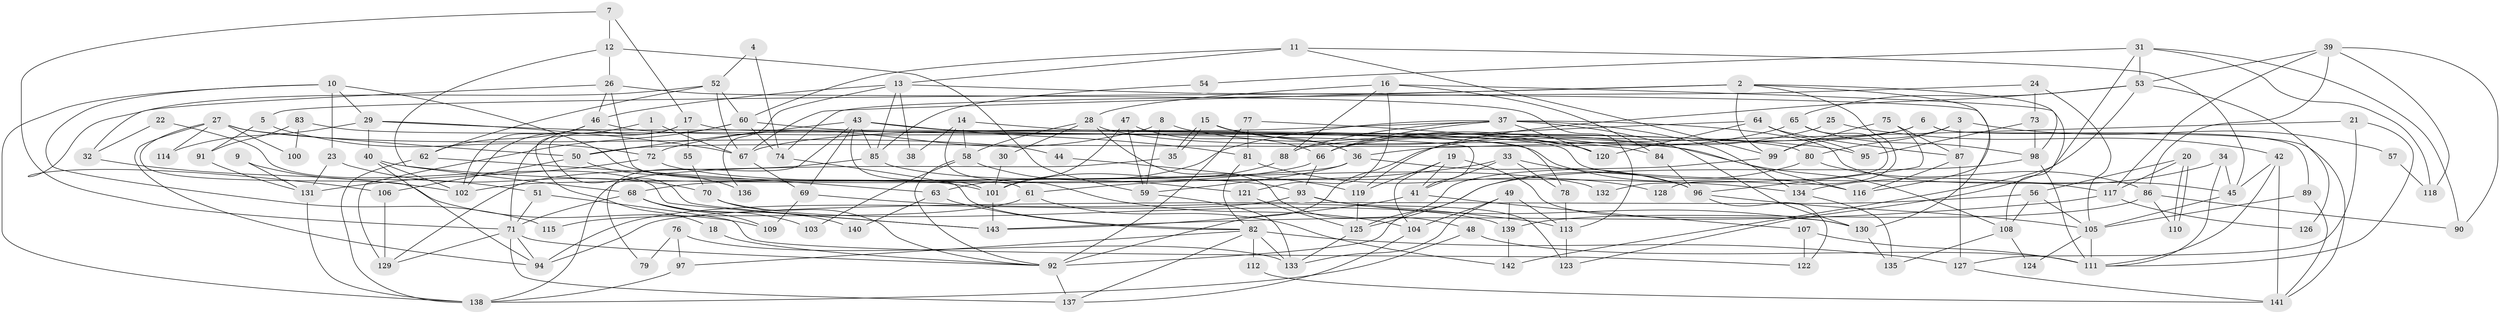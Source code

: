 // coarse degree distribution, {7: 0.09523809523809523, 11: 0.07142857142857142, 3: 0.19047619047619047, 10: 0.07142857142857142, 13: 0.09523809523809523, 8: 0.11904761904761904, 16: 0.023809523809523808, 5: 0.14285714285714285, 2: 0.09523809523809523, 4: 0.047619047619047616, 14: 0.023809523809523808, 21: 0.023809523809523808}
// Generated by graph-tools (version 1.1) at 2025/18/03/04/25 18:18:37]
// undirected, 143 vertices, 286 edges
graph export_dot {
graph [start="1"]
  node [color=gray90,style=filled];
  1;
  2;
  3;
  4;
  5;
  6;
  7;
  8;
  9;
  10;
  11;
  12;
  13;
  14;
  15;
  16;
  17;
  18;
  19;
  20;
  21;
  22;
  23;
  24;
  25;
  26;
  27;
  28;
  29;
  30;
  31;
  32;
  33;
  34;
  35;
  36;
  37;
  38;
  39;
  40;
  41;
  42;
  43;
  44;
  45;
  46;
  47;
  48;
  49;
  50;
  51;
  52;
  53;
  54;
  55;
  56;
  57;
  58;
  59;
  60;
  61;
  62;
  63;
  64;
  65;
  66;
  67;
  68;
  69;
  70;
  71;
  72;
  73;
  74;
  75;
  76;
  77;
  78;
  79;
  80;
  81;
  82;
  83;
  84;
  85;
  86;
  87;
  88;
  89;
  90;
  91;
  92;
  93;
  94;
  95;
  96;
  97;
  98;
  99;
  100;
  101;
  102;
  103;
  104;
  105;
  106;
  107;
  108;
  109;
  110;
  111;
  112;
  113;
  114;
  115;
  116;
  117;
  118;
  119;
  120;
  121;
  122;
  123;
  124;
  125;
  126;
  127;
  128;
  129;
  130;
  131;
  132;
  133;
  134;
  135;
  136;
  137;
  138;
  139;
  140;
  141;
  142;
  143;
  1 -- 72;
  1 -- 67;
  1 -- 102;
  2 -- 99;
  2 -- 98;
  2 -- 5;
  2 -- 67;
  2 -- 116;
  2 -- 128;
  3 -- 99;
  3 -- 80;
  3 -- 57;
  3 -- 87;
  4 -- 74;
  4 -- 52;
  5 -- 72;
  5 -- 91;
  6 -- 66;
  6 -- 50;
  6 -- 89;
  6 -- 141;
  7 -- 12;
  7 -- 17;
  7 -- 71;
  8 -- 120;
  8 -- 59;
  8 -- 72;
  9 -- 131;
  9 -- 51;
  10 -- 138;
  10 -- 101;
  10 -- 23;
  10 -- 29;
  10 -- 115;
  11 -- 45;
  11 -- 13;
  11 -- 60;
  11 -- 99;
  12 -- 59;
  12 -- 68;
  12 -- 26;
  13 -- 46;
  13 -- 130;
  13 -- 38;
  13 -- 85;
  13 -- 136;
  14 -- 117;
  14 -- 58;
  14 -- 38;
  14 -- 104;
  15 -- 116;
  15 -- 35;
  15 -- 35;
  15 -- 36;
  16 -- 88;
  16 -- 84;
  16 -- 28;
  16 -- 108;
  16 -- 121;
  17 -- 71;
  17 -- 41;
  17 -- 18;
  17 -- 55;
  18 -- 92;
  19 -- 104;
  19 -- 41;
  19 -- 119;
  19 -- 130;
  20 -- 110;
  20 -- 110;
  20 -- 56;
  20 -- 117;
  21 -- 36;
  21 -- 127;
  21 -- 111;
  22 -- 143;
  22 -- 32;
  23 -- 131;
  23 -- 70;
  24 -- 105;
  24 -- 74;
  24 -- 73;
  25 -- 42;
  25 -- 92;
  26 -- 113;
  26 -- 32;
  26 -- 46;
  26 -- 61;
  27 -- 94;
  27 -- 50;
  27 -- 44;
  27 -- 100;
  27 -- 109;
  27 -- 114;
  28 -- 108;
  28 -- 30;
  28 -- 48;
  28 -- 58;
  29 -- 67;
  29 -- 40;
  29 -- 78;
  29 -- 114;
  30 -- 101;
  31 -- 53;
  31 -- 90;
  31 -- 54;
  31 -- 118;
  31 -- 123;
  32 -- 102;
  33 -- 61;
  33 -- 96;
  33 -- 41;
  33 -- 78;
  34 -- 134;
  34 -- 111;
  34 -- 45;
  35 -- 138;
  36 -- 102;
  36 -- 59;
  36 -- 96;
  37 -- 67;
  37 -- 45;
  37 -- 63;
  37 -- 66;
  37 -- 88;
  37 -- 120;
  37 -- 130;
  37 -- 134;
  39 -- 53;
  39 -- 86;
  39 -- 90;
  39 -- 117;
  39 -- 118;
  40 -- 94;
  40 -- 102;
  40 -- 134;
  41 -- 143;
  41 -- 107;
  42 -- 141;
  42 -- 111;
  42 -- 45;
  43 -- 101;
  43 -- 85;
  43 -- 50;
  43 -- 69;
  43 -- 79;
  43 -- 81;
  43 -- 95;
  44 -- 119;
  45 -- 105;
  46 -- 102;
  46 -- 62;
  46 -- 80;
  47 -- 101;
  47 -- 66;
  47 -- 59;
  48 -- 111;
  48 -- 138;
  49 -- 104;
  49 -- 133;
  49 -- 113;
  49 -- 139;
  50 -- 106;
  50 -- 136;
  51 -- 71;
  51 -- 122;
  52 -- 62;
  52 -- 67;
  52 -- 60;
  52 -- 106;
  53 -- 119;
  53 -- 65;
  53 -- 126;
  53 -- 142;
  54 -- 85;
  55 -- 70;
  56 -- 94;
  56 -- 108;
  56 -- 105;
  57 -- 118;
  58 -- 121;
  58 -- 92;
  58 -- 103;
  59 -- 133;
  60 -- 74;
  60 -- 84;
  60 -- 129;
  60 -- 143;
  61 -- 142;
  61 -- 115;
  62 -- 63;
  62 -- 138;
  63 -- 82;
  63 -- 140;
  64 -- 95;
  64 -- 120;
  64 -- 87;
  64 -- 88;
  65 -- 66;
  65 -- 98;
  65 -- 132;
  66 -- 93;
  66 -- 68;
  67 -- 69;
  68 -- 109;
  68 -- 71;
  68 -- 103;
  68 -- 140;
  69 -- 113;
  69 -- 109;
  70 -- 92;
  70 -- 139;
  71 -- 92;
  71 -- 94;
  71 -- 129;
  71 -- 137;
  72 -- 93;
  72 -- 131;
  73 -- 98;
  73 -- 95;
  74 -- 82;
  75 -- 96;
  75 -- 87;
  75 -- 99;
  76 -- 97;
  76 -- 133;
  76 -- 79;
  77 -- 92;
  77 -- 81;
  77 -- 120;
  78 -- 113;
  80 -- 92;
  80 -- 86;
  81 -- 82;
  81 -- 128;
  82 -- 127;
  82 -- 137;
  82 -- 97;
  82 -- 112;
  82 -- 133;
  83 -- 91;
  83 -- 116;
  83 -- 100;
  84 -- 96;
  85 -- 129;
  85 -- 132;
  86 -- 139;
  86 -- 90;
  86 -- 110;
  87 -- 116;
  87 -- 127;
  88 -- 101;
  89 -- 105;
  89 -- 141;
  91 -- 131;
  92 -- 137;
  93 -- 123;
  93 -- 130;
  93 -- 94;
  96 -- 105;
  96 -- 122;
  97 -- 138;
  98 -- 125;
  98 -- 111;
  99 -- 125;
  101 -- 143;
  104 -- 137;
  105 -- 111;
  105 -- 124;
  106 -- 129;
  107 -- 111;
  107 -- 122;
  108 -- 135;
  108 -- 124;
  112 -- 141;
  113 -- 123;
  117 -- 126;
  117 -- 143;
  119 -- 125;
  121 -- 125;
  125 -- 133;
  127 -- 141;
  130 -- 135;
  131 -- 138;
  134 -- 135;
  139 -- 142;
}
